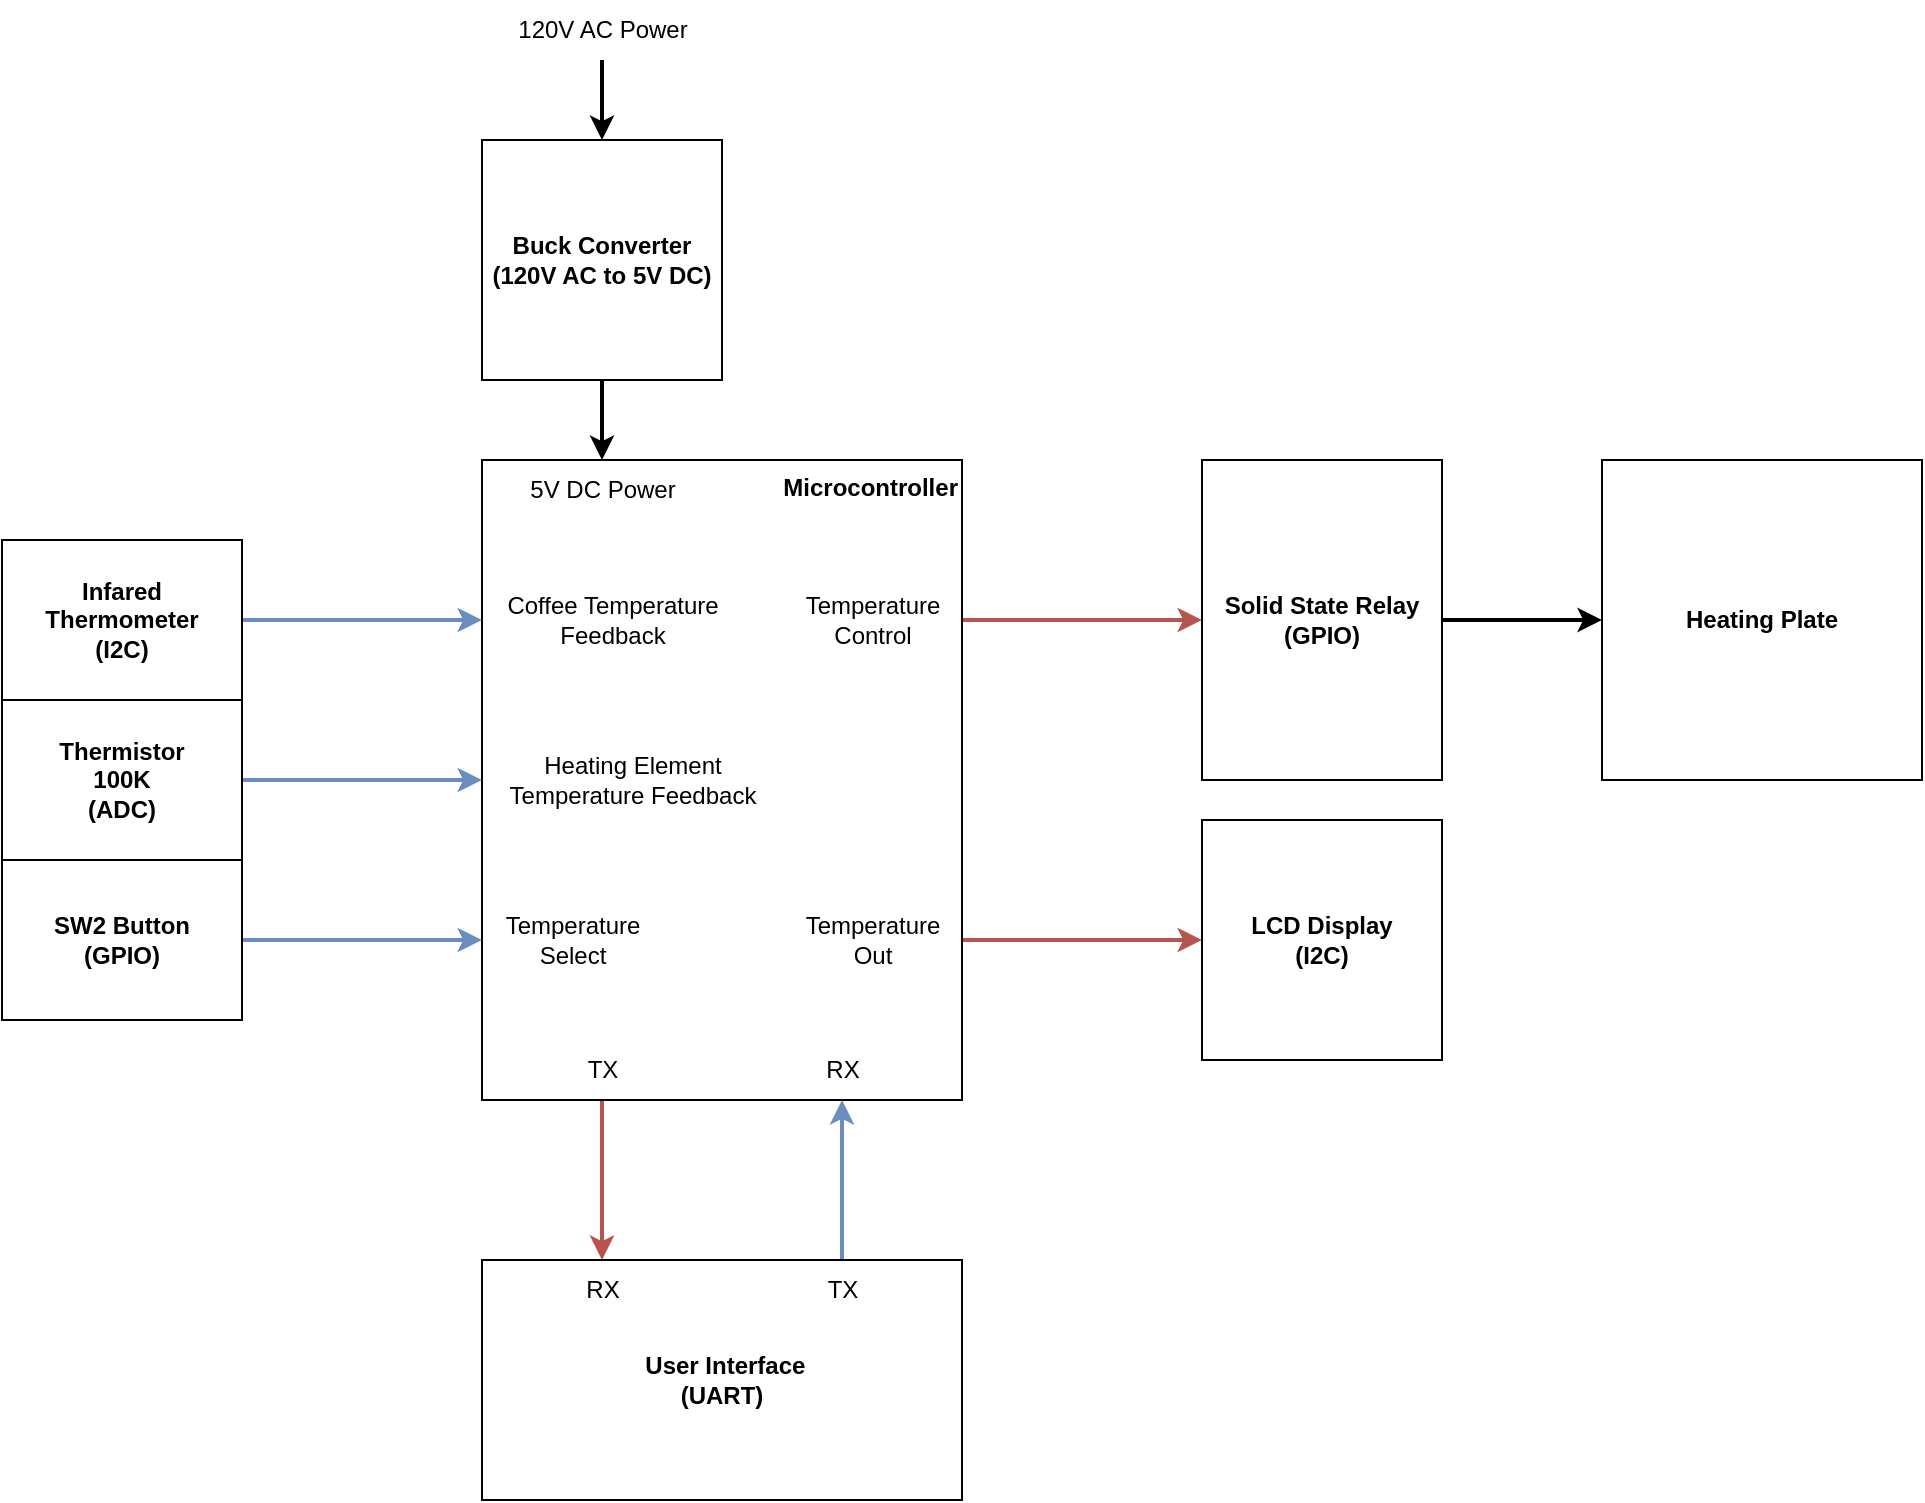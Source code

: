<mxfile version="24.7.17">
  <diagram name="Page-1" id="LPT-VXJMkO-i87ZpgcVu">
    <mxGraphModel dx="2284" dy="1944" grid="1" gridSize="10" guides="1" tooltips="1" connect="1" arrows="1" fold="1" page="1" pageScale="1" pageWidth="850" pageHeight="1100" math="0" shadow="0">
      <root>
        <mxCell id="0" />
        <mxCell id="1" parent="0" />
        <mxCell id="mb4FgYQOp9BFu2txCXxI-7" style="edgeStyle=orthogonalEdgeStyle;rounded=0;orthogonalLoop=1;jettySize=auto;html=1;exitX=0.25;exitY=1;exitDx=0;exitDy=0;entryX=0.25;entryY=0;entryDx=0;entryDy=0;fillColor=#f8cecc;strokeColor=#b85450;strokeWidth=2;" parent="1" source="Fulg9BxslBqpV_RaQZ6z-18" target="mb4FgYQOp9BFu2txCXxI-5" edge="1">
          <mxGeometry relative="1" as="geometry" />
        </mxCell>
        <mxCell id="PZJtEZntGd1fGjyQAMN_-8" style="edgeStyle=orthogonalEdgeStyle;rounded=0;orthogonalLoop=1;jettySize=auto;html=1;exitX=1;exitY=0.25;exitDx=0;exitDy=0;entryX=0;entryY=0.5;entryDx=0;entryDy=0;fillColor=#f8cecc;strokeColor=#b85450;strokeWidth=2;" parent="1" source="Fulg9BxslBqpV_RaQZ6z-18" target="fT6JsCA4rlGkQix0kWIy-9" edge="1">
          <mxGeometry relative="1" as="geometry" />
        </mxCell>
        <mxCell id="PZJtEZntGd1fGjyQAMN_-9" style="edgeStyle=orthogonalEdgeStyle;rounded=0;orthogonalLoop=1;jettySize=auto;html=1;exitX=1;exitY=0.75;exitDx=0;exitDy=0;entryX=0;entryY=0.5;entryDx=0;entryDy=0;fillColor=#f8cecc;strokeColor=#b85450;strokeWidth=2;" parent="1" source="Fulg9BxslBqpV_RaQZ6z-18" target="-xdHJU9yFL6xtbvpmMI9-6" edge="1">
          <mxGeometry relative="1" as="geometry" />
        </mxCell>
        <mxCell id="Fulg9BxslBqpV_RaQZ6z-18" value="&lt;div&gt;&lt;b style=&quot;background-color: initial;&quot;&gt;Microcontroller&lt;/b&gt;&lt;/div&gt;" style="rounded=0;whiteSpace=wrap;html=1;align=right;verticalAlign=top;" parent="1" vertex="1">
          <mxGeometry y="-600" width="240" height="320" as="geometry" />
        </mxCell>
        <mxCell id="fT6JsCA4rlGkQix0kWIy-6" value="&lt;b&gt;Heating Plate&lt;/b&gt;" style="rounded=0;whiteSpace=wrap;html=1;" parent="1" vertex="1">
          <mxGeometry x="560" y="-600" width="160" height="160" as="geometry" />
        </mxCell>
        <mxCell id="PZJtEZntGd1fGjyQAMN_-4" style="edgeStyle=orthogonalEdgeStyle;rounded=0;orthogonalLoop=1;jettySize=auto;html=1;entryX=0;entryY=0.5;entryDx=0;entryDy=0;fillColor=#dae8fc;strokeColor=#6c8ebf;strokeWidth=2;" parent="1" source="fT6JsCA4rlGkQix0kWIy-7" target="Fulg9BxslBqpV_RaQZ6z-18" edge="1">
          <mxGeometry relative="1" as="geometry" />
        </mxCell>
        <mxCell id="fT6JsCA4rlGkQix0kWIy-7" value="&lt;b&gt;Thermistor&lt;/b&gt;&lt;div&gt;&lt;b&gt;100K&lt;/b&gt;&lt;/div&gt;&lt;div&gt;&lt;b&gt;(ADC)&lt;/b&gt;&lt;/div&gt;" style="rounded=0;whiteSpace=wrap;html=1;" parent="1" vertex="1">
          <mxGeometry x="-240" y="-480" width="120" height="80" as="geometry" />
        </mxCell>
        <mxCell id="PZJtEZntGd1fGjyQAMN_-7" style="edgeStyle=orthogonalEdgeStyle;rounded=0;orthogonalLoop=1;jettySize=auto;html=1;entryX=0;entryY=0.5;entryDx=0;entryDy=0;strokeWidth=2;" parent="1" source="fT6JsCA4rlGkQix0kWIy-9" target="fT6JsCA4rlGkQix0kWIy-6" edge="1">
          <mxGeometry relative="1" as="geometry" />
        </mxCell>
        <mxCell id="fT6JsCA4rlGkQix0kWIy-9" value="&lt;b&gt;Solid State Relay&lt;/b&gt;&lt;div&gt;&lt;b&gt;(GPIO)&lt;/b&gt;&lt;/div&gt;" style="rounded=0;whiteSpace=wrap;html=1;" parent="1" vertex="1">
          <mxGeometry x="360" y="-600" width="120" height="160" as="geometry" />
        </mxCell>
        <mxCell id="-xdHJU9yFL6xtbvpmMI9-6" value="&lt;b&gt;LCD Display&lt;/b&gt;&lt;div&gt;&lt;b&gt;(I2C)&lt;/b&gt;&lt;/div&gt;" style="rounded=0;whiteSpace=wrap;html=1;" parent="1" vertex="1">
          <mxGeometry x="360" y="-420" width="120" height="120" as="geometry" />
        </mxCell>
        <mxCell id="PZJtEZntGd1fGjyQAMN_-3" style="edgeStyle=orthogonalEdgeStyle;rounded=0;orthogonalLoop=1;jettySize=auto;html=1;exitX=1;exitY=0.5;exitDx=0;exitDy=0;entryX=0;entryY=0.25;entryDx=0;entryDy=0;fillColor=#dae8fc;strokeColor=#6c8ebf;strokeWidth=2;" parent="1" source="-xdHJU9yFL6xtbvpmMI9-17" target="Fulg9BxslBqpV_RaQZ6z-18" edge="1">
          <mxGeometry relative="1" as="geometry" />
        </mxCell>
        <mxCell id="-xdHJU9yFL6xtbvpmMI9-17" value="&lt;b&gt;Infared Thermometer&lt;/b&gt;&lt;br&gt;&lt;div&gt;&lt;b&gt;(I2C)&lt;/b&gt;&lt;/div&gt;" style="rounded=0;whiteSpace=wrap;html=1;" parent="1" vertex="1">
          <mxGeometry x="-240" y="-560" width="120" height="80" as="geometry" />
        </mxCell>
        <mxCell id="mb4FgYQOp9BFu2txCXxI-10" style="edgeStyle=orthogonalEdgeStyle;rounded=0;orthogonalLoop=1;jettySize=auto;html=1;exitX=0.75;exitY=0;exitDx=0;exitDy=0;entryX=0.75;entryY=1;entryDx=0;entryDy=0;fillColor=#dae8fc;strokeColor=#6c8ebf;strokeWidth=2;" parent="1" source="mb4FgYQOp9BFu2txCXxI-5" target="Fulg9BxslBqpV_RaQZ6z-18" edge="1">
          <mxGeometry relative="1" as="geometry" />
        </mxCell>
        <mxCell id="mb4FgYQOp9BFu2txCXxI-5" value="&lt;b&gt;&amp;nbsp;User Interface&lt;/b&gt;&lt;br&gt;&lt;div&gt;&lt;b&gt;(UART)&lt;/b&gt;&lt;/div&gt;" style="rounded=0;whiteSpace=wrap;html=1;" parent="1" vertex="1">
          <mxGeometry y="-200" width="240" height="120" as="geometry" />
        </mxCell>
        <mxCell id="mb4FgYQOp9BFu2txCXxI-6" value="TX" style="text;html=1;align=center;verticalAlign=middle;resizable=0;points=[];autosize=1;strokeColor=none;fillColor=none;fontStyle=0" parent="1" vertex="1">
          <mxGeometry x="40" y="-310" width="40" height="30" as="geometry" />
        </mxCell>
        <mxCell id="mb4FgYQOp9BFu2txCXxI-11" value="RX" style="text;html=1;align=center;verticalAlign=middle;resizable=0;points=[];autosize=1;strokeColor=none;fillColor=none;fontStyle=0" parent="1" vertex="1">
          <mxGeometry x="160" y="-310" width="40" height="30" as="geometry" />
        </mxCell>
        <mxCell id="mb4FgYQOp9BFu2txCXxI-12" value="RX" style="text;html=1;align=center;verticalAlign=middle;resizable=0;points=[];autosize=1;strokeColor=none;fillColor=none;fontStyle=0" parent="1" vertex="1">
          <mxGeometry x="40" y="-200" width="40" height="30" as="geometry" />
        </mxCell>
        <mxCell id="mb4FgYQOp9BFu2txCXxI-13" value="TX" style="text;html=1;align=center;verticalAlign=middle;resizable=0;points=[];autosize=1;strokeColor=none;fillColor=none;fontStyle=0" parent="1" vertex="1">
          <mxGeometry x="160" y="-200" width="40" height="30" as="geometry" />
        </mxCell>
        <mxCell id="PZJtEZntGd1fGjyQAMN_-5" style="edgeStyle=orthogonalEdgeStyle;rounded=0;orthogonalLoop=1;jettySize=auto;html=1;entryX=0;entryY=0.75;entryDx=0;entryDy=0;fillColor=#dae8fc;strokeColor=#6c8ebf;strokeWidth=2;" parent="1" source="PZJtEZntGd1fGjyQAMN_-2" target="Fulg9BxslBqpV_RaQZ6z-18" edge="1">
          <mxGeometry relative="1" as="geometry" />
        </mxCell>
        <mxCell id="PZJtEZntGd1fGjyQAMN_-2" value="&lt;b&gt;SW2 Button&lt;br&gt;&lt;/b&gt;&lt;div&gt;&lt;b&gt;(GPIO)&lt;/b&gt;&lt;/div&gt;" style="rounded=0;whiteSpace=wrap;html=1;" parent="1" vertex="1">
          <mxGeometry x="-240" y="-400" width="120" height="80" as="geometry" />
        </mxCell>
        <mxCell id="PZJtEZntGd1fGjyQAMN_-10" value="Temperature&lt;div&gt;Out&lt;/div&gt;" style="text;html=1;align=center;verticalAlign=middle;resizable=0;points=[];autosize=1;strokeColor=none;fillColor=none;fontStyle=0" parent="1" vertex="1">
          <mxGeometry x="150" y="-380" width="90" height="40" as="geometry" />
        </mxCell>
        <mxCell id="PZJtEZntGd1fGjyQAMN_-11" value="Temperature&lt;div&gt;Control&lt;/div&gt;" style="text;html=1;align=center;verticalAlign=middle;resizable=0;points=[];autosize=1;strokeColor=none;fillColor=none;fontStyle=0" parent="1" vertex="1">
          <mxGeometry x="150" y="-540" width="90" height="40" as="geometry" />
        </mxCell>
        <mxCell id="PZJtEZntGd1fGjyQAMN_-12" value="Coffee Temperature&lt;div&gt;Feedback&lt;/div&gt;" style="text;html=1;align=center;verticalAlign=middle;resizable=0;points=[];autosize=1;strokeColor=none;fillColor=none;fontStyle=0" parent="1" vertex="1">
          <mxGeometry y="-540" width="130" height="40" as="geometry" />
        </mxCell>
        <mxCell id="PZJtEZntGd1fGjyQAMN_-13" value="Heating Element&lt;div&gt;Temperature&amp;nbsp;&lt;span style=&quot;background-color: initial;&quot;&gt;Feedback&lt;/span&gt;&lt;/div&gt;" style="text;html=1;align=center;verticalAlign=middle;resizable=0;points=[];autosize=1;strokeColor=none;fillColor=none;fontStyle=0" parent="1" vertex="1">
          <mxGeometry y="-460" width="150" height="40" as="geometry" />
        </mxCell>
        <mxCell id="PZJtEZntGd1fGjyQAMN_-14" value="Temperature&lt;div&gt;Select&lt;/div&gt;" style="text;html=1;align=center;verticalAlign=middle;resizable=0;points=[];autosize=1;strokeColor=none;fillColor=none;fontStyle=0" parent="1" vertex="1">
          <mxGeometry y="-380" width="90" height="40" as="geometry" />
        </mxCell>
        <mxCell id="DMjLKBzzLyLymzqDARx6-4" value="" style="group" vertex="1" connectable="0" parent="1">
          <mxGeometry y="-760" width="120" height="120" as="geometry" />
        </mxCell>
        <mxCell id="DMjLKBzzLyLymzqDARx6-5" value="&lt;b&gt;Buck Converter&lt;/b&gt;&lt;div&gt;&lt;b&gt;(120V AC to 5V DC)&lt;/b&gt;&lt;/div&gt;" style="rounded=0;whiteSpace=wrap;html=1;" vertex="1" parent="DMjLKBzzLyLymzqDARx6-4">
          <mxGeometry width="120" height="120" as="geometry" />
        </mxCell>
        <mxCell id="DMjLKBzzLyLymzqDARx6-10" style="edgeStyle=orthogonalEdgeStyle;rounded=0;orthogonalLoop=1;jettySize=auto;html=1;exitX=0.5;exitY=1;exitDx=0;exitDy=0;entryX=0.25;entryY=0;entryDx=0;entryDy=0;strokeWidth=2;" edge="1" parent="1" source="DMjLKBzzLyLymzqDARx6-5" target="Fulg9BxslBqpV_RaQZ6z-18">
          <mxGeometry relative="1" as="geometry" />
        </mxCell>
        <mxCell id="DMjLKBzzLyLymzqDARx6-11" value="5V DC Power" style="text;html=1;align=center;verticalAlign=middle;resizable=0;points=[];autosize=1;strokeColor=none;fillColor=none;fontStyle=0" vertex="1" parent="1">
          <mxGeometry x="10" y="-600" width="100" height="30" as="geometry" />
        </mxCell>
        <mxCell id="DMjLKBzzLyLymzqDARx6-13" style="edgeStyle=orthogonalEdgeStyle;rounded=0;orthogonalLoop=1;jettySize=auto;html=1;entryX=0.5;entryY=0;entryDx=0;entryDy=0;strokeWidth=2;" edge="1" parent="1" source="DMjLKBzzLyLymzqDARx6-12" target="DMjLKBzzLyLymzqDARx6-5">
          <mxGeometry relative="1" as="geometry" />
        </mxCell>
        <mxCell id="DMjLKBzzLyLymzqDARx6-12" value="120V AC Power" style="text;html=1;align=center;verticalAlign=middle;resizable=0;points=[];autosize=1;strokeColor=none;fillColor=none;fontStyle=0" vertex="1" parent="1">
          <mxGeometry x="5" y="-830" width="110" height="30" as="geometry" />
        </mxCell>
      </root>
    </mxGraphModel>
  </diagram>
</mxfile>
